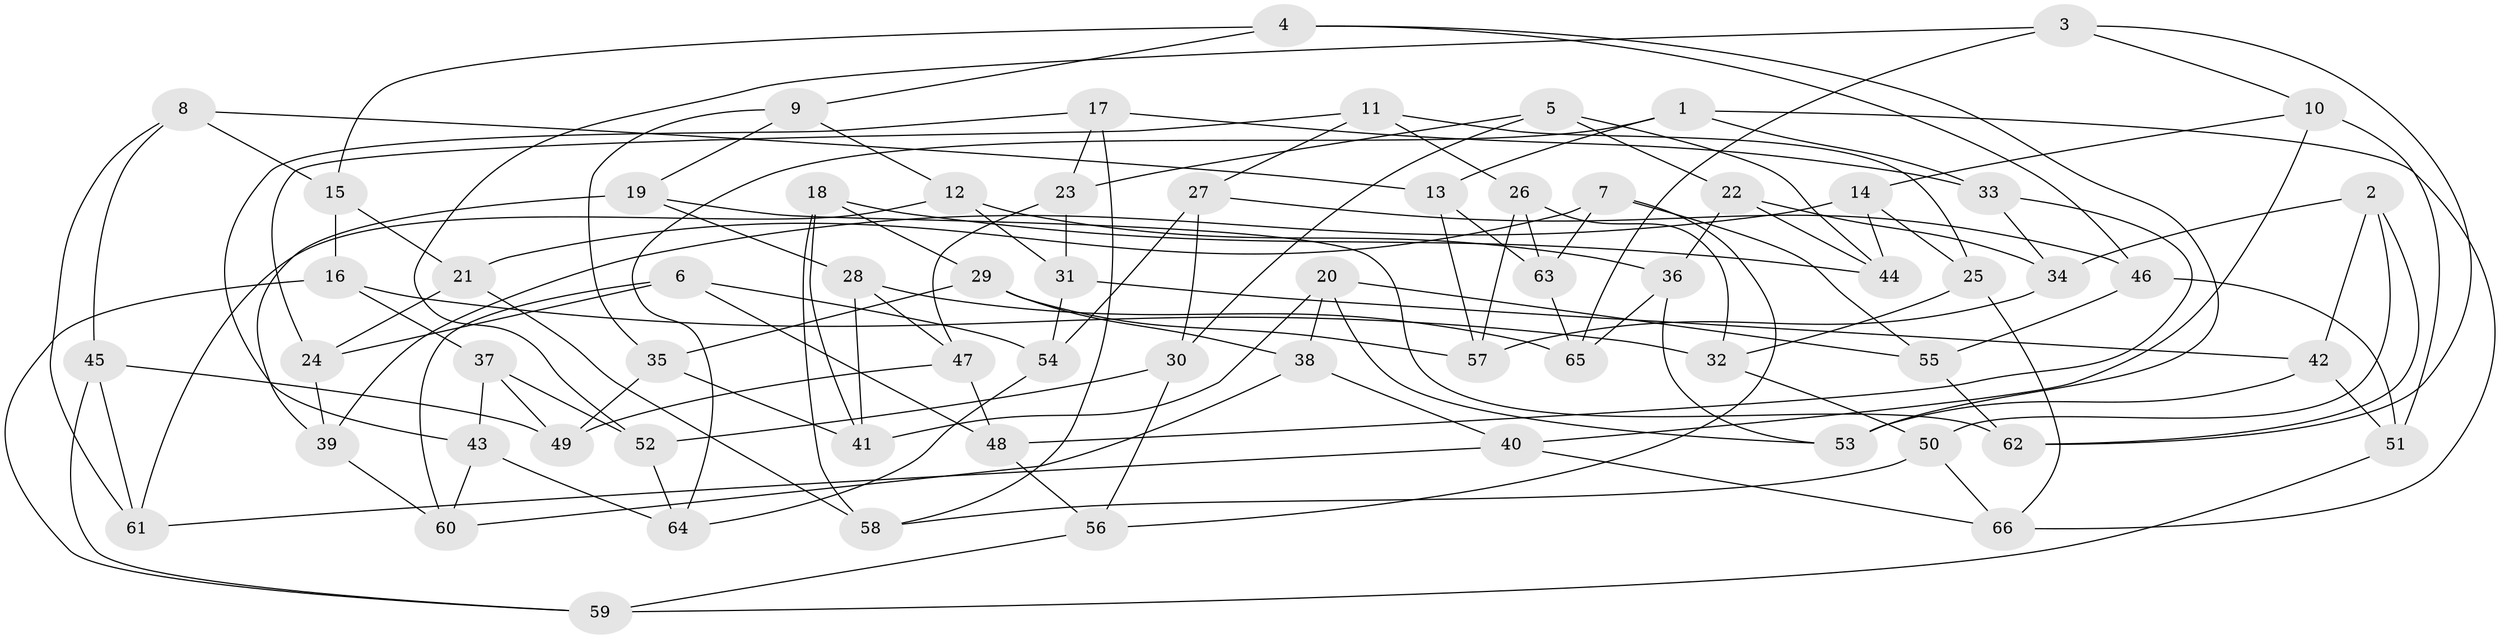 // Generated by graph-tools (version 1.1) at 2025/27/03/09/25 03:27:01]
// undirected, 66 vertices, 132 edges
graph export_dot {
graph [start="1"]
  node [color=gray90,style=filled];
  1;
  2;
  3;
  4;
  5;
  6;
  7;
  8;
  9;
  10;
  11;
  12;
  13;
  14;
  15;
  16;
  17;
  18;
  19;
  20;
  21;
  22;
  23;
  24;
  25;
  26;
  27;
  28;
  29;
  30;
  31;
  32;
  33;
  34;
  35;
  36;
  37;
  38;
  39;
  40;
  41;
  42;
  43;
  44;
  45;
  46;
  47;
  48;
  49;
  50;
  51;
  52;
  53;
  54;
  55;
  56;
  57;
  58;
  59;
  60;
  61;
  62;
  63;
  64;
  65;
  66;
  1 -- 66;
  1 -- 33;
  1 -- 13;
  1 -- 64;
  2 -- 42;
  2 -- 62;
  2 -- 50;
  2 -- 34;
  3 -- 62;
  3 -- 52;
  3 -- 65;
  3 -- 10;
  4 -- 9;
  4 -- 53;
  4 -- 46;
  4 -- 15;
  5 -- 44;
  5 -- 30;
  5 -- 23;
  5 -- 22;
  6 -- 60;
  6 -- 48;
  6 -- 54;
  6 -- 24;
  7 -- 55;
  7 -- 56;
  7 -- 21;
  7 -- 63;
  8 -- 13;
  8 -- 15;
  8 -- 61;
  8 -- 45;
  9 -- 35;
  9 -- 19;
  9 -- 12;
  10 -- 14;
  10 -- 40;
  10 -- 51;
  11 -- 25;
  11 -- 24;
  11 -- 26;
  11 -- 27;
  12 -- 61;
  12 -- 36;
  12 -- 31;
  13 -- 63;
  13 -- 57;
  14 -- 44;
  14 -- 25;
  14 -- 39;
  15 -- 16;
  15 -- 21;
  16 -- 37;
  16 -- 59;
  16 -- 32;
  17 -- 58;
  17 -- 23;
  17 -- 33;
  17 -- 43;
  18 -- 29;
  18 -- 41;
  18 -- 58;
  18 -- 44;
  19 -- 62;
  19 -- 39;
  19 -- 28;
  20 -- 55;
  20 -- 41;
  20 -- 53;
  20 -- 38;
  21 -- 58;
  21 -- 24;
  22 -- 34;
  22 -- 36;
  22 -- 44;
  23 -- 31;
  23 -- 47;
  24 -- 39;
  25 -- 66;
  25 -- 32;
  26 -- 32;
  26 -- 63;
  26 -- 57;
  27 -- 54;
  27 -- 30;
  27 -- 46;
  28 -- 41;
  28 -- 65;
  28 -- 47;
  29 -- 35;
  29 -- 38;
  29 -- 57;
  30 -- 56;
  30 -- 52;
  31 -- 54;
  31 -- 42;
  32 -- 50;
  33 -- 34;
  33 -- 48;
  34 -- 57;
  35 -- 49;
  35 -- 41;
  36 -- 53;
  36 -- 65;
  37 -- 43;
  37 -- 52;
  37 -- 49;
  38 -- 40;
  38 -- 60;
  39 -- 60;
  40 -- 66;
  40 -- 61;
  42 -- 51;
  42 -- 53;
  43 -- 60;
  43 -- 64;
  45 -- 61;
  45 -- 59;
  45 -- 49;
  46 -- 51;
  46 -- 55;
  47 -- 49;
  47 -- 48;
  48 -- 56;
  50 -- 66;
  50 -- 58;
  51 -- 59;
  52 -- 64;
  54 -- 64;
  55 -- 62;
  56 -- 59;
  63 -- 65;
}
